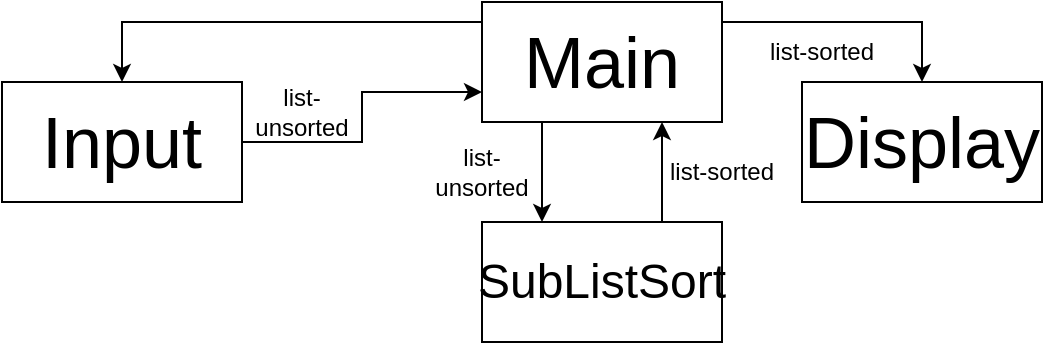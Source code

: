 <mxfile version="22.0.8" type="device">
  <diagram name="Page-1" id="xmxRPIP0L_uw-VZl5J0k">
    <mxGraphModel dx="2241" dy="1066" grid="1" gridSize="10" guides="1" tooltips="1" connect="1" arrows="1" fold="1" page="1" pageScale="1" pageWidth="850" pageHeight="1100" math="0" shadow="0">
      <root>
        <mxCell id="0" />
        <mxCell id="1" parent="0" />
        <mxCell id="1ZcIljTKb-19BykYpcTP-3" value="" style="edgeStyle=orthogonalEdgeStyle;rounded=0;orthogonalLoop=1;jettySize=auto;html=1;" edge="1" parent="1" source="1ZcIljTKb-19BykYpcTP-1" target="1ZcIljTKb-19BykYpcTP-2">
          <mxGeometry relative="1" as="geometry">
            <Array as="points">
              <mxPoint x="180" y="50" />
            </Array>
          </mxGeometry>
        </mxCell>
        <mxCell id="1ZcIljTKb-19BykYpcTP-7" value="" style="edgeStyle=orthogonalEdgeStyle;rounded=0;orthogonalLoop=1;jettySize=auto;html=1;" edge="1" parent="1" source="1ZcIljTKb-19BykYpcTP-1" target="1ZcIljTKb-19BykYpcTP-6">
          <mxGeometry relative="1" as="geometry">
            <Array as="points">
              <mxPoint x="580" y="50" />
            </Array>
          </mxGeometry>
        </mxCell>
        <mxCell id="1ZcIljTKb-19BykYpcTP-9" style="edgeStyle=orthogonalEdgeStyle;rounded=0;orthogonalLoop=1;jettySize=auto;html=1;exitX=0.25;exitY=1;exitDx=0;exitDy=0;entryX=0.25;entryY=0;entryDx=0;entryDy=0;" edge="1" parent="1" source="1ZcIljTKb-19BykYpcTP-1" target="1ZcIljTKb-19BykYpcTP-4">
          <mxGeometry relative="1" as="geometry" />
        </mxCell>
        <mxCell id="1ZcIljTKb-19BykYpcTP-1" value="&lt;font style=&quot;font-size: 36px;&quot;&gt;Main&lt;/font&gt;" style="rounded=0;whiteSpace=wrap;html=1;" vertex="1" parent="1">
          <mxGeometry x="360" y="40" width="120" height="60" as="geometry" />
        </mxCell>
        <mxCell id="1ZcIljTKb-19BykYpcTP-10" style="edgeStyle=orthogonalEdgeStyle;rounded=0;orthogonalLoop=1;jettySize=auto;html=1;exitX=1;exitY=0.5;exitDx=0;exitDy=0;entryX=0;entryY=0.75;entryDx=0;entryDy=0;" edge="1" parent="1" source="1ZcIljTKb-19BykYpcTP-2" target="1ZcIljTKb-19BykYpcTP-1">
          <mxGeometry relative="1" as="geometry" />
        </mxCell>
        <mxCell id="1ZcIljTKb-19BykYpcTP-2" value="&lt;font style=&quot;font-size: 36px;&quot;&gt;Input&lt;/font&gt;" style="whiteSpace=wrap;html=1;rounded=0;" vertex="1" parent="1">
          <mxGeometry x="120" y="80" width="120" height="60" as="geometry" />
        </mxCell>
        <mxCell id="1ZcIljTKb-19BykYpcTP-8" style="edgeStyle=orthogonalEdgeStyle;rounded=0;orthogonalLoop=1;jettySize=auto;html=1;exitX=0.75;exitY=0;exitDx=0;exitDy=0;entryX=0.75;entryY=1;entryDx=0;entryDy=0;" edge="1" parent="1" source="1ZcIljTKb-19BykYpcTP-4" target="1ZcIljTKb-19BykYpcTP-1">
          <mxGeometry relative="1" as="geometry" />
        </mxCell>
        <mxCell id="1ZcIljTKb-19BykYpcTP-4" value="&lt;font style=&quot;font-size: 24px;&quot;&gt;SubListSort&lt;/font&gt;" style="whiteSpace=wrap;html=1;rounded=0;" vertex="1" parent="1">
          <mxGeometry x="360" y="150" width="120" height="60" as="geometry" />
        </mxCell>
        <mxCell id="1ZcIljTKb-19BykYpcTP-6" value="&lt;font style=&quot;font-size: 36px;&quot;&gt;Display&lt;/font&gt;" style="whiteSpace=wrap;html=1;rounded=0;" vertex="1" parent="1">
          <mxGeometry x="520" y="80" width="120" height="60" as="geometry" />
        </mxCell>
        <mxCell id="1ZcIljTKb-19BykYpcTP-11" value="list-unsorted" style="text;html=1;strokeColor=none;fillColor=none;align=center;verticalAlign=middle;whiteSpace=wrap;rounded=0;" vertex="1" parent="1">
          <mxGeometry x="240" y="80" width="60" height="30" as="geometry" />
        </mxCell>
        <mxCell id="1ZcIljTKb-19BykYpcTP-12" value="list-unsorted" style="text;html=1;strokeColor=none;fillColor=none;align=center;verticalAlign=middle;whiteSpace=wrap;rounded=0;" vertex="1" parent="1">
          <mxGeometry x="330" y="110" width="60" height="30" as="geometry" />
        </mxCell>
        <mxCell id="1ZcIljTKb-19BykYpcTP-13" value="list-sorted" style="text;html=1;strokeColor=none;fillColor=none;align=center;verticalAlign=middle;whiteSpace=wrap;rounded=0;" vertex="1" parent="1">
          <mxGeometry x="450" y="110" width="60" height="30" as="geometry" />
        </mxCell>
        <mxCell id="1ZcIljTKb-19BykYpcTP-14" value="list-sorted" style="text;html=1;strokeColor=none;fillColor=none;align=center;verticalAlign=middle;whiteSpace=wrap;rounded=0;" vertex="1" parent="1">
          <mxGeometry x="500" y="50" width="60" height="30" as="geometry" />
        </mxCell>
      </root>
    </mxGraphModel>
  </diagram>
</mxfile>
